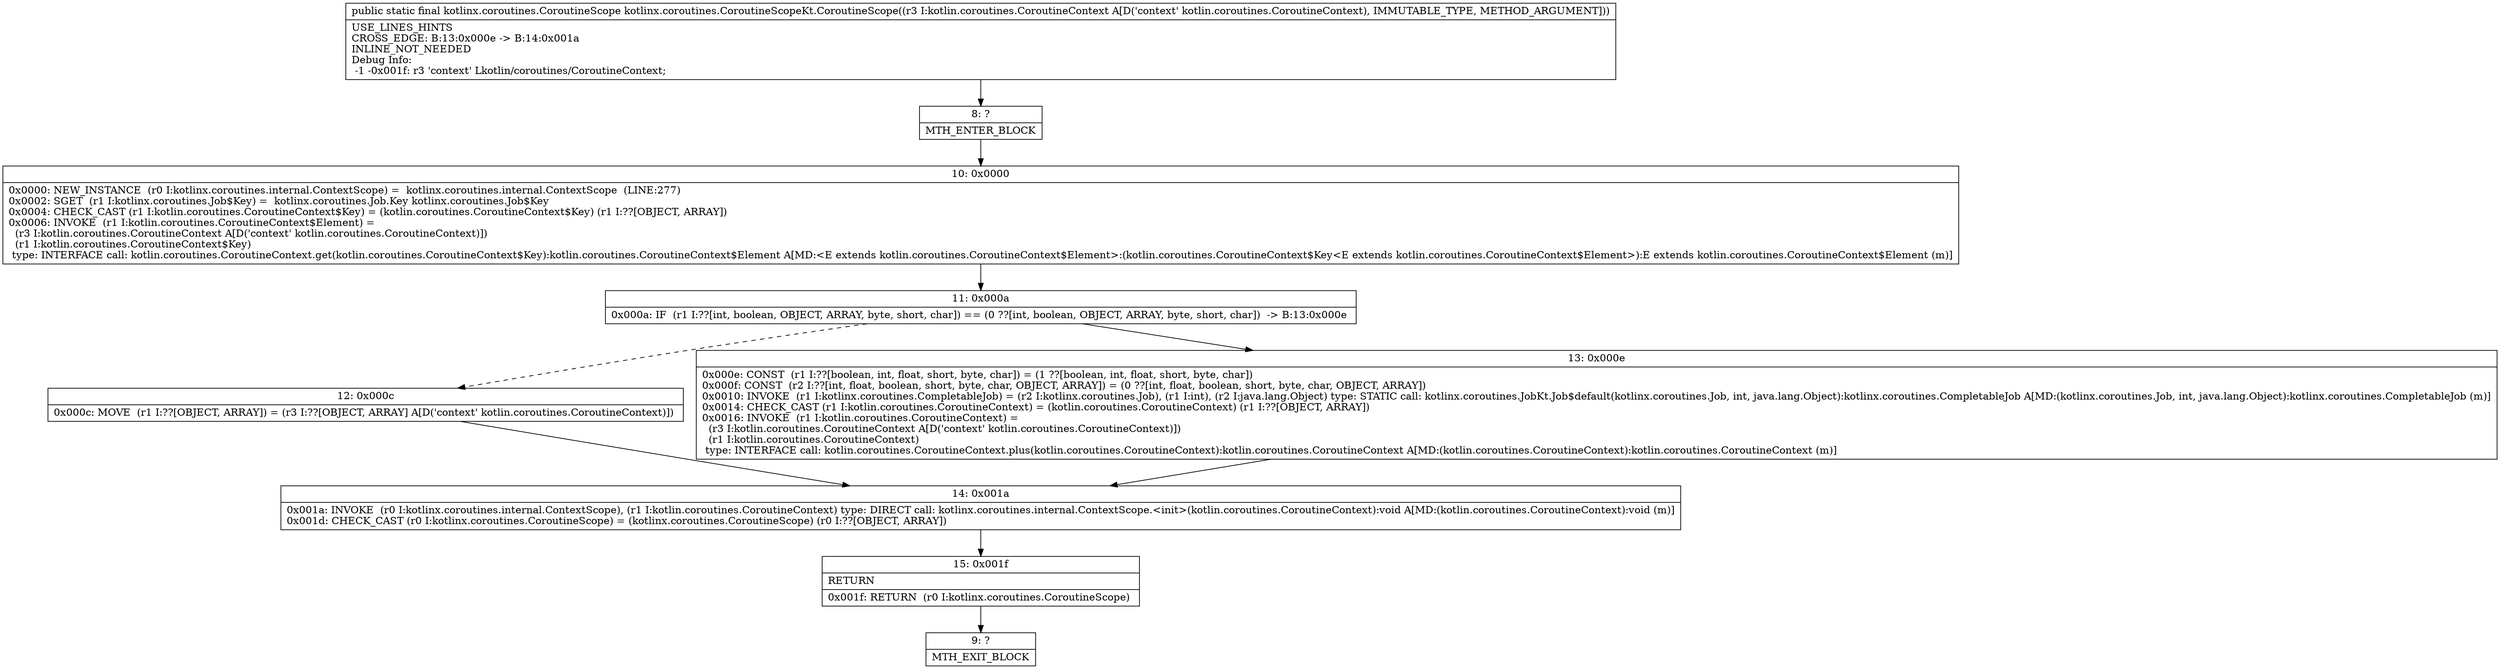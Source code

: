 digraph "CFG forkotlinx.coroutines.CoroutineScopeKt.CoroutineScope(Lkotlin\/coroutines\/CoroutineContext;)Lkotlinx\/coroutines\/CoroutineScope;" {
Node_8 [shape=record,label="{8\:\ ?|MTH_ENTER_BLOCK\l}"];
Node_10 [shape=record,label="{10\:\ 0x0000|0x0000: NEW_INSTANCE  (r0 I:kotlinx.coroutines.internal.ContextScope) =  kotlinx.coroutines.internal.ContextScope  (LINE:277)\l0x0002: SGET  (r1 I:kotlinx.coroutines.Job$Key) =  kotlinx.coroutines.Job.Key kotlinx.coroutines.Job$Key \l0x0004: CHECK_CAST (r1 I:kotlin.coroutines.CoroutineContext$Key) = (kotlin.coroutines.CoroutineContext$Key) (r1 I:??[OBJECT, ARRAY]) \l0x0006: INVOKE  (r1 I:kotlin.coroutines.CoroutineContext$Element) = \l  (r3 I:kotlin.coroutines.CoroutineContext A[D('context' kotlin.coroutines.CoroutineContext)])\l  (r1 I:kotlin.coroutines.CoroutineContext$Key)\l type: INTERFACE call: kotlin.coroutines.CoroutineContext.get(kotlin.coroutines.CoroutineContext$Key):kotlin.coroutines.CoroutineContext$Element A[MD:\<E extends kotlin.coroutines.CoroutineContext$Element\>:(kotlin.coroutines.CoroutineContext$Key\<E extends kotlin.coroutines.CoroutineContext$Element\>):E extends kotlin.coroutines.CoroutineContext$Element (m)]\l}"];
Node_11 [shape=record,label="{11\:\ 0x000a|0x000a: IF  (r1 I:??[int, boolean, OBJECT, ARRAY, byte, short, char]) == (0 ??[int, boolean, OBJECT, ARRAY, byte, short, char])  \-\> B:13:0x000e \l}"];
Node_12 [shape=record,label="{12\:\ 0x000c|0x000c: MOVE  (r1 I:??[OBJECT, ARRAY]) = (r3 I:??[OBJECT, ARRAY] A[D('context' kotlin.coroutines.CoroutineContext)]) \l}"];
Node_14 [shape=record,label="{14\:\ 0x001a|0x001a: INVOKE  (r0 I:kotlinx.coroutines.internal.ContextScope), (r1 I:kotlin.coroutines.CoroutineContext) type: DIRECT call: kotlinx.coroutines.internal.ContextScope.\<init\>(kotlin.coroutines.CoroutineContext):void A[MD:(kotlin.coroutines.CoroutineContext):void (m)]\l0x001d: CHECK_CAST (r0 I:kotlinx.coroutines.CoroutineScope) = (kotlinx.coroutines.CoroutineScope) (r0 I:??[OBJECT, ARRAY]) \l}"];
Node_15 [shape=record,label="{15\:\ 0x001f|RETURN\l|0x001f: RETURN  (r0 I:kotlinx.coroutines.CoroutineScope) \l}"];
Node_9 [shape=record,label="{9\:\ ?|MTH_EXIT_BLOCK\l}"];
Node_13 [shape=record,label="{13\:\ 0x000e|0x000e: CONST  (r1 I:??[boolean, int, float, short, byte, char]) = (1 ??[boolean, int, float, short, byte, char]) \l0x000f: CONST  (r2 I:??[int, float, boolean, short, byte, char, OBJECT, ARRAY]) = (0 ??[int, float, boolean, short, byte, char, OBJECT, ARRAY]) \l0x0010: INVOKE  (r1 I:kotlinx.coroutines.CompletableJob) = (r2 I:kotlinx.coroutines.Job), (r1 I:int), (r2 I:java.lang.Object) type: STATIC call: kotlinx.coroutines.JobKt.Job$default(kotlinx.coroutines.Job, int, java.lang.Object):kotlinx.coroutines.CompletableJob A[MD:(kotlinx.coroutines.Job, int, java.lang.Object):kotlinx.coroutines.CompletableJob (m)]\l0x0014: CHECK_CAST (r1 I:kotlin.coroutines.CoroutineContext) = (kotlin.coroutines.CoroutineContext) (r1 I:??[OBJECT, ARRAY]) \l0x0016: INVOKE  (r1 I:kotlin.coroutines.CoroutineContext) = \l  (r3 I:kotlin.coroutines.CoroutineContext A[D('context' kotlin.coroutines.CoroutineContext)])\l  (r1 I:kotlin.coroutines.CoroutineContext)\l type: INTERFACE call: kotlin.coroutines.CoroutineContext.plus(kotlin.coroutines.CoroutineContext):kotlin.coroutines.CoroutineContext A[MD:(kotlin.coroutines.CoroutineContext):kotlin.coroutines.CoroutineContext (m)]\l}"];
MethodNode[shape=record,label="{public static final kotlinx.coroutines.CoroutineScope kotlinx.coroutines.CoroutineScopeKt.CoroutineScope((r3 I:kotlin.coroutines.CoroutineContext A[D('context' kotlin.coroutines.CoroutineContext), IMMUTABLE_TYPE, METHOD_ARGUMENT]))  | USE_LINES_HINTS\lCROSS_EDGE: B:13:0x000e \-\> B:14:0x001a\lINLINE_NOT_NEEDED\lDebug Info:\l  \-1 \-0x001f: r3 'context' Lkotlin\/coroutines\/CoroutineContext;\l}"];
MethodNode -> Node_8;Node_8 -> Node_10;
Node_10 -> Node_11;
Node_11 -> Node_12[style=dashed];
Node_11 -> Node_13;
Node_12 -> Node_14;
Node_14 -> Node_15;
Node_15 -> Node_9;
Node_13 -> Node_14;
}

